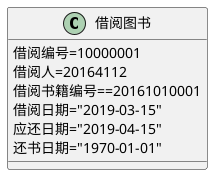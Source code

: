 @startuml

class 借阅图书{
    借阅编号=10000001
    借阅人=20164112
    借阅书籍编号==20161010001
    借阅日期="2019-03-15"
    应还日期="2019-04-15"
    还书日期="1970-01-01"
 }

@enduml